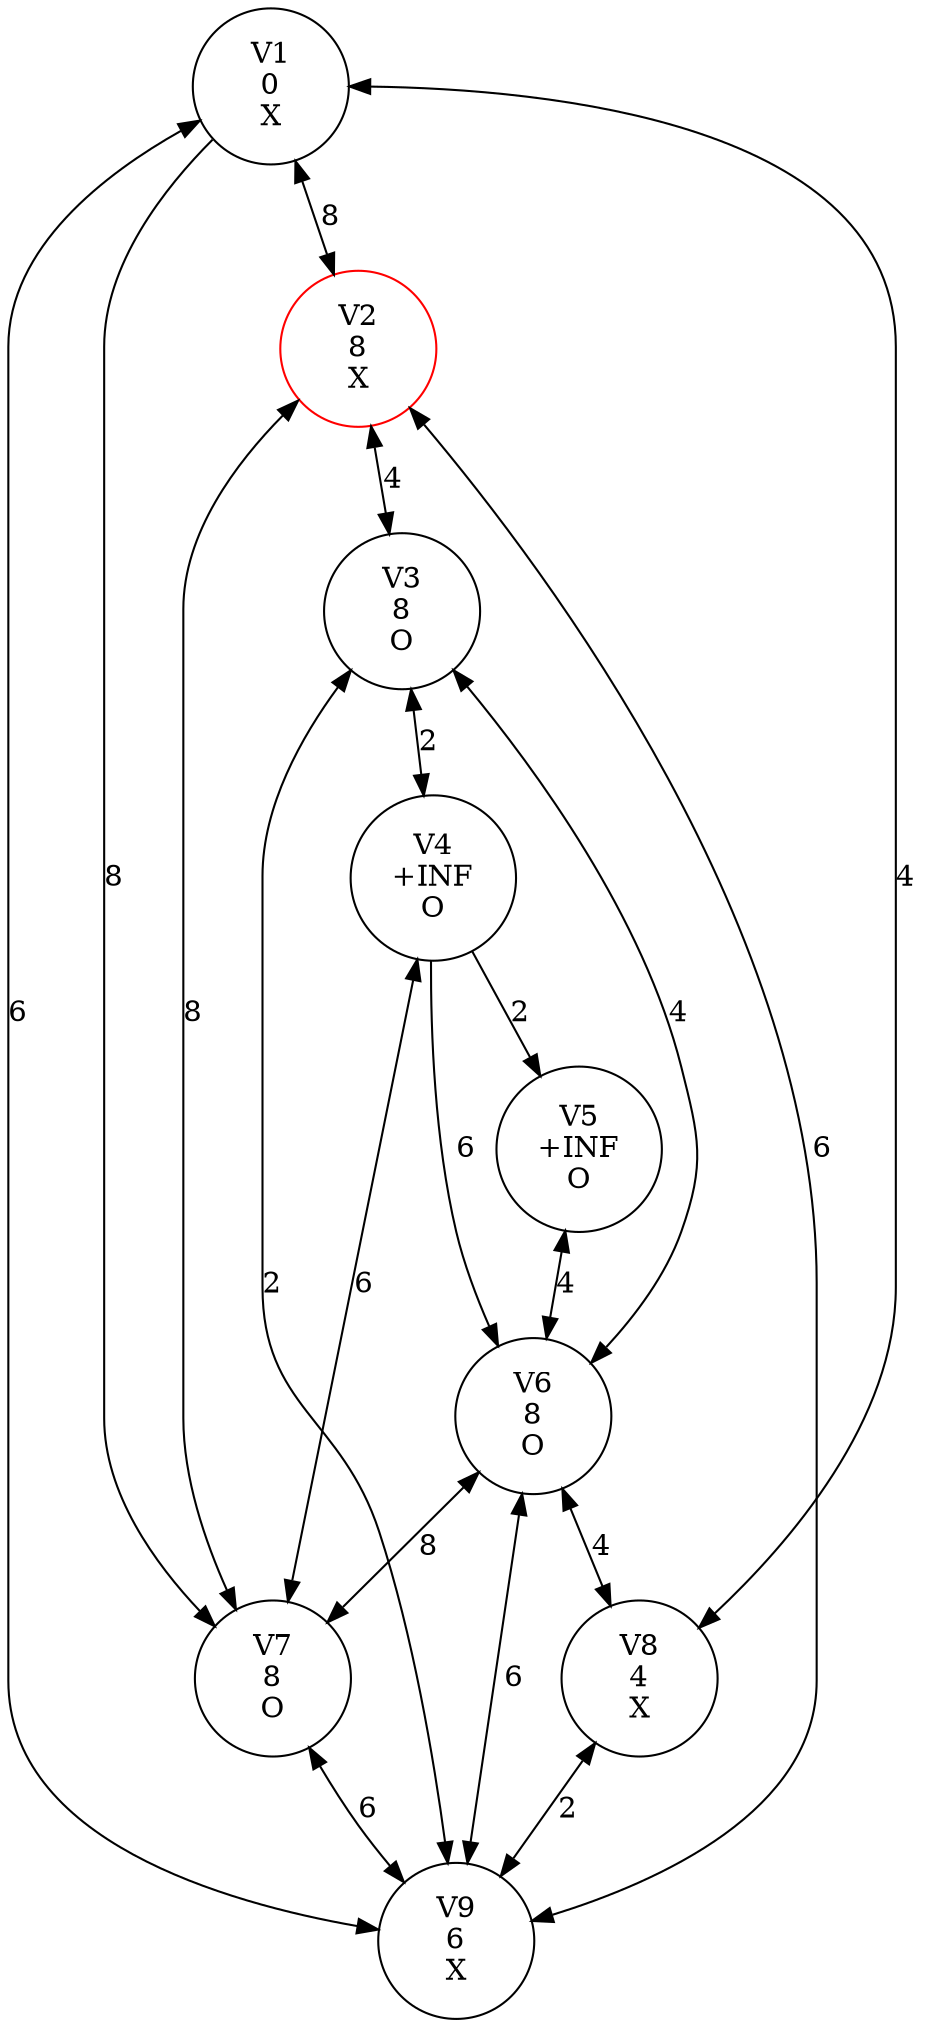 digraph Iter4 {
v1[shape=circle,label="V1\n0\nX"];
v2[shape=circle,label="V2\n8\nX", color=Red];
v3[shape=circle,label="V3\n8\nO"];
v4[shape=circle,label="V4\n+INF\nO"];
v5[shape=circle,label="V5\n+INF\nO"];
v6[shape=circle,label="V6\n8\nO"];
v7[shape=circle,label="V7\n8\nO"];
v8[shape=circle,label="V8\n4\nX"];
v9[shape=circle,label="V9\n6\nX"];
v1 -> v2 [label="8", dir=both]
v1 -> v7 [label="8"]
v1 -> v8 [label="4", dir=both]
v1 -> v9 [label="6", dir=both]
v2 -> v3 [label="4", dir=both]
v2 -> v7 [label="8", dir=both]
v2 -> v9 [label="6", dir=both]
v3 -> v4 [label="2", dir=both]
v3 -> v6 [label="4", dir=both]
v3 -> v9 [label="2", dir=both]
v4 -> v5 [label="2"]
v4 -> v6 [label="6"]
v4 -> v7 [label="6", dir=both]
v5 -> v6 [label="4", dir=both]
v6 -> v7 [label="8", dir=both]
v6 -> v8 [label="4", dir=both]
v6 -> v9 [label="6", dir=both]
v7 -> v9 [label="6", dir=both]
v8 -> v9 [label="2", dir=both]
}